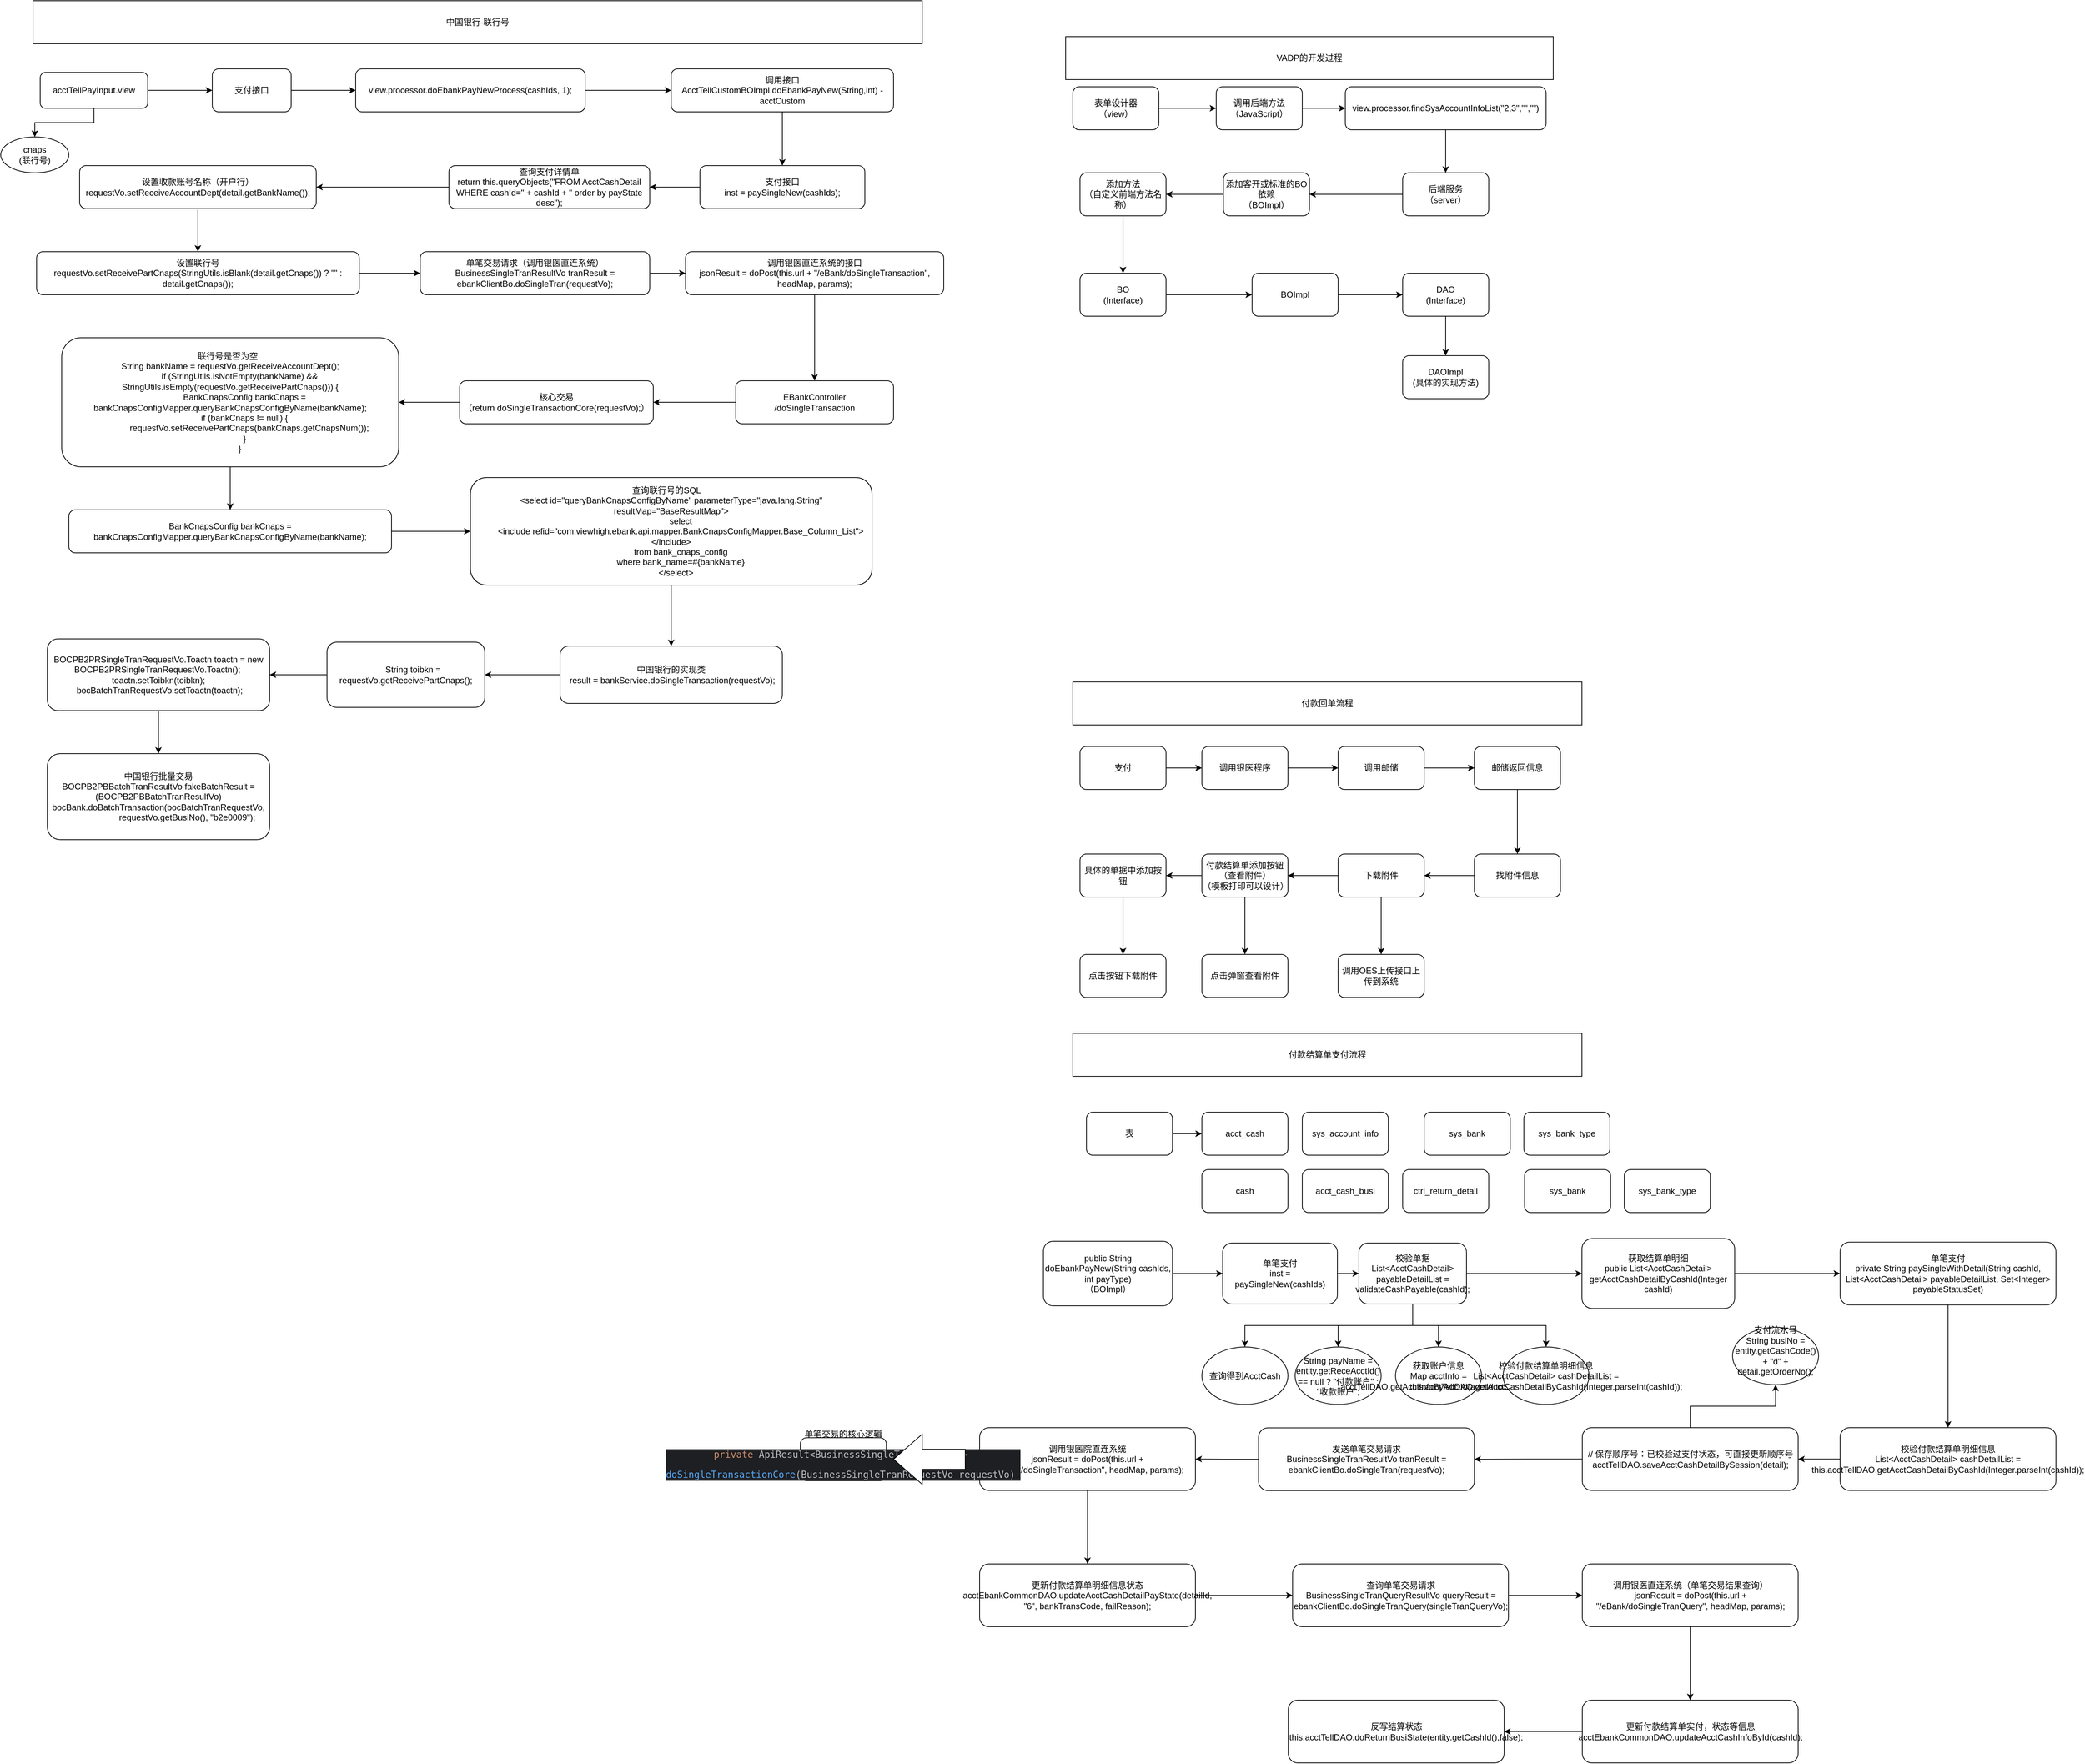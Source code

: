 <mxfile version="27.1.6">
  <diagram name="第 1 页" id="vPlIOLLUKM6bT6ggozFT">
    <mxGraphModel dx="3050" dy="734" grid="1" gridSize="10" guides="1" tooltips="1" connect="1" arrows="1" fold="1" page="1" pageScale="1" pageWidth="827" pageHeight="1169" math="0" shadow="0">
      <root>
        <mxCell id="0" />
        <mxCell id="1" parent="0" />
        <mxCell id="W-skbeQEMJc8F4TyrRdm-3" style="edgeStyle=orthogonalEdgeStyle;rounded=0;orthogonalLoop=1;jettySize=auto;html=1;exitX=1;exitY=0.5;exitDx=0;exitDy=0;entryX=0;entryY=0.5;entryDx=0;entryDy=0;" parent="1" source="W-skbeQEMJc8F4TyrRdm-1" target="W-skbeQEMJc8F4TyrRdm-2" edge="1">
          <mxGeometry relative="1" as="geometry" />
        </mxCell>
        <mxCell id="W-skbeQEMJc8F4TyrRdm-1" value="&lt;div&gt;表单设计器&lt;/div&gt;&lt;div&gt;（&lt;span style=&quot;background-color: transparent; color: light-dark(rgb(0, 0, 0), rgb(255, 255, 255));&quot;&gt;view&lt;/span&gt;&lt;span style=&quot;background-color: transparent; color: light-dark(rgb(0, 0, 0), rgb(255, 255, 255));&quot;&gt;）&lt;/span&gt;&lt;/div&gt;" style="rounded=1;whiteSpace=wrap;html=1;" parent="1" vertex="1">
          <mxGeometry x="60" y="180" width="120" height="60" as="geometry" />
        </mxCell>
        <mxCell id="W-skbeQEMJc8F4TyrRdm-5" style="edgeStyle=orthogonalEdgeStyle;rounded=0;orthogonalLoop=1;jettySize=auto;html=1;exitX=1;exitY=0.5;exitDx=0;exitDy=0;entryX=0;entryY=0.5;entryDx=0;entryDy=0;" parent="1" source="W-skbeQEMJc8F4TyrRdm-2" target="W-skbeQEMJc8F4TyrRdm-4" edge="1">
          <mxGeometry relative="1" as="geometry" />
        </mxCell>
        <mxCell id="W-skbeQEMJc8F4TyrRdm-2" value="&lt;div&gt;调用后端方法&lt;/div&gt;&lt;div&gt;（&lt;span style=&quot;background-color: transparent; color: light-dark(rgb(0, 0, 0), rgb(255, 255, 255));&quot;&gt;JavaScript&lt;/span&gt;&lt;span style=&quot;background-color: transparent; color: light-dark(rgb(0, 0, 0), rgb(255, 255, 255));&quot;&gt;）&lt;/span&gt;&lt;/div&gt;" style="rounded=1;whiteSpace=wrap;html=1;" parent="1" vertex="1">
          <mxGeometry x="260" y="180" width="120" height="60" as="geometry" />
        </mxCell>
        <mxCell id="W-skbeQEMJc8F4TyrRdm-7" style="edgeStyle=orthogonalEdgeStyle;rounded=0;orthogonalLoop=1;jettySize=auto;html=1;exitX=0.5;exitY=1;exitDx=0;exitDy=0;entryX=0.5;entryY=0;entryDx=0;entryDy=0;" parent="1" source="W-skbeQEMJc8F4TyrRdm-4" target="W-skbeQEMJc8F4TyrRdm-6" edge="1">
          <mxGeometry relative="1" as="geometry" />
        </mxCell>
        <mxCell id="W-skbeQEMJc8F4TyrRdm-4" value="view.processor.findSysAccountInfoList(&quot;2,3&quot;,&quot;&quot;,&quot;&quot;)" style="rounded=1;whiteSpace=wrap;html=1;" parent="1" vertex="1">
          <mxGeometry x="440" y="180" width="280" height="60" as="geometry" />
        </mxCell>
        <mxCell id="W-skbeQEMJc8F4TyrRdm-11" style="edgeStyle=orthogonalEdgeStyle;rounded=0;orthogonalLoop=1;jettySize=auto;html=1;exitX=0;exitY=0.5;exitDx=0;exitDy=0;entryX=1;entryY=0.5;entryDx=0;entryDy=0;" parent="1" source="W-skbeQEMJc8F4TyrRdm-6" target="W-skbeQEMJc8F4TyrRdm-10" edge="1">
          <mxGeometry relative="1" as="geometry" />
        </mxCell>
        <mxCell id="W-skbeQEMJc8F4TyrRdm-6" value="后端服务&lt;br&gt;（server）" style="rounded=1;whiteSpace=wrap;html=1;" parent="1" vertex="1">
          <mxGeometry x="520" y="300" width="120" height="60" as="geometry" />
        </mxCell>
        <mxCell id="W-skbeQEMJc8F4TyrRdm-17" style="edgeStyle=orthogonalEdgeStyle;rounded=0;orthogonalLoop=1;jettySize=auto;html=1;exitX=0.5;exitY=1;exitDx=0;exitDy=0;entryX=0.5;entryY=0;entryDx=0;entryDy=0;" parent="1" source="W-skbeQEMJc8F4TyrRdm-8" target="W-skbeQEMJc8F4TyrRdm-13" edge="1">
          <mxGeometry relative="1" as="geometry" />
        </mxCell>
        <mxCell id="W-skbeQEMJc8F4TyrRdm-8" value="添加方法&lt;div&gt;（自定义前端方法名称）&lt;/div&gt;" style="rounded=1;whiteSpace=wrap;html=1;" parent="1" vertex="1">
          <mxGeometry x="70" y="300" width="120" height="60" as="geometry" />
        </mxCell>
        <mxCell id="W-skbeQEMJc8F4TyrRdm-12" style="edgeStyle=orthogonalEdgeStyle;rounded=0;orthogonalLoop=1;jettySize=auto;html=1;exitX=0;exitY=0.5;exitDx=0;exitDy=0;entryX=1;entryY=0.5;entryDx=0;entryDy=0;" parent="1" source="W-skbeQEMJc8F4TyrRdm-10" target="W-skbeQEMJc8F4TyrRdm-8" edge="1">
          <mxGeometry relative="1" as="geometry" />
        </mxCell>
        <mxCell id="W-skbeQEMJc8F4TyrRdm-10" value="添加客开或标准的BO依赖&lt;br&gt;（BOImpl）" style="rounded=1;whiteSpace=wrap;html=1;" parent="1" vertex="1">
          <mxGeometry x="270" y="300" width="120" height="60" as="geometry" />
        </mxCell>
        <mxCell id="W-skbeQEMJc8F4TyrRdm-18" style="edgeStyle=orthogonalEdgeStyle;rounded=0;orthogonalLoop=1;jettySize=auto;html=1;exitX=1;exitY=0.5;exitDx=0;exitDy=0;entryX=0;entryY=0.5;entryDx=0;entryDy=0;" parent="1" source="W-skbeQEMJc8F4TyrRdm-13" target="W-skbeQEMJc8F4TyrRdm-14" edge="1">
          <mxGeometry relative="1" as="geometry" />
        </mxCell>
        <mxCell id="W-skbeQEMJc8F4TyrRdm-13" value="BO&lt;div&gt;(Interface)&lt;/div&gt;" style="rounded=1;whiteSpace=wrap;html=1;" parent="1" vertex="1">
          <mxGeometry x="70" y="440" width="120" height="60" as="geometry" />
        </mxCell>
        <mxCell id="W-skbeQEMJc8F4TyrRdm-19" style="edgeStyle=orthogonalEdgeStyle;rounded=0;orthogonalLoop=1;jettySize=auto;html=1;exitX=1;exitY=0.5;exitDx=0;exitDy=0;entryX=0;entryY=0.5;entryDx=0;entryDy=0;" parent="1" source="W-skbeQEMJc8F4TyrRdm-14" target="W-skbeQEMJc8F4TyrRdm-15" edge="1">
          <mxGeometry relative="1" as="geometry" />
        </mxCell>
        <mxCell id="W-skbeQEMJc8F4TyrRdm-14" value="BOImpl" style="rounded=1;whiteSpace=wrap;html=1;" parent="1" vertex="1">
          <mxGeometry x="310" y="440" width="120" height="60" as="geometry" />
        </mxCell>
        <mxCell id="W-skbeQEMJc8F4TyrRdm-20" style="edgeStyle=orthogonalEdgeStyle;rounded=0;orthogonalLoop=1;jettySize=auto;html=1;exitX=0.5;exitY=1;exitDx=0;exitDy=0;entryX=0.5;entryY=0;entryDx=0;entryDy=0;" parent="1" source="W-skbeQEMJc8F4TyrRdm-15" target="W-skbeQEMJc8F4TyrRdm-16" edge="1">
          <mxGeometry relative="1" as="geometry" />
        </mxCell>
        <mxCell id="W-skbeQEMJc8F4TyrRdm-15" value="DAO&lt;br&gt;&lt;div&gt;(Interface)&lt;/div&gt;" style="rounded=1;whiteSpace=wrap;html=1;" parent="1" vertex="1">
          <mxGeometry x="520" y="440" width="120" height="60" as="geometry" />
        </mxCell>
        <mxCell id="W-skbeQEMJc8F4TyrRdm-16" value="DAOImpl&lt;div&gt;(具体的实现方法)&lt;/div&gt;" style="rounded=1;whiteSpace=wrap;html=1;" parent="1" vertex="1">
          <mxGeometry x="520" y="555" width="120" height="60" as="geometry" />
        </mxCell>
        <mxCell id="W-skbeQEMJc8F4TyrRdm-21" value="VADP的开发过程" style="rounded=0;whiteSpace=wrap;html=1;" parent="1" vertex="1">
          <mxGeometry x="50" y="110" width="680" height="60" as="geometry" />
        </mxCell>
        <mxCell id="W-skbeQEMJc8F4TyrRdm-22" value="付款回单流程" style="rounded=0;whiteSpace=wrap;html=1;" parent="1" vertex="1">
          <mxGeometry x="60" y="1010" width="710" height="60" as="geometry" />
        </mxCell>
        <mxCell id="W-skbeQEMJc8F4TyrRdm-34" style="edgeStyle=orthogonalEdgeStyle;rounded=0;orthogonalLoop=1;jettySize=auto;html=1;exitX=1;exitY=0.5;exitDx=0;exitDy=0;entryX=0;entryY=0.5;entryDx=0;entryDy=0;" parent="1" source="W-skbeQEMJc8F4TyrRdm-23" target="W-skbeQEMJc8F4TyrRdm-24" edge="1">
          <mxGeometry relative="1" as="geometry" />
        </mxCell>
        <mxCell id="W-skbeQEMJc8F4TyrRdm-23" value="支付" style="rounded=1;whiteSpace=wrap;html=1;" parent="1" vertex="1">
          <mxGeometry x="70" y="1100" width="120" height="60" as="geometry" />
        </mxCell>
        <mxCell id="W-skbeQEMJc8F4TyrRdm-35" style="edgeStyle=orthogonalEdgeStyle;rounded=0;orthogonalLoop=1;jettySize=auto;html=1;exitX=1;exitY=0.5;exitDx=0;exitDy=0;entryX=0;entryY=0.5;entryDx=0;entryDy=0;" parent="1" source="W-skbeQEMJc8F4TyrRdm-24" target="W-skbeQEMJc8F4TyrRdm-26" edge="1">
          <mxGeometry relative="1" as="geometry" />
        </mxCell>
        <mxCell id="W-skbeQEMJc8F4TyrRdm-24" value="调用银医程序" style="rounded=1;whiteSpace=wrap;html=1;" parent="1" vertex="1">
          <mxGeometry x="240" y="1100" width="120" height="60" as="geometry" />
        </mxCell>
        <mxCell id="W-skbeQEMJc8F4TyrRdm-33" style="edgeStyle=orthogonalEdgeStyle;rounded=0;orthogonalLoop=1;jettySize=auto;html=1;exitX=0.5;exitY=1;exitDx=0;exitDy=0;" parent="1" source="W-skbeQEMJc8F4TyrRdm-25" target="W-skbeQEMJc8F4TyrRdm-31" edge="1">
          <mxGeometry relative="1" as="geometry" />
        </mxCell>
        <mxCell id="W-skbeQEMJc8F4TyrRdm-25" value="邮储返回信息" style="rounded=1;whiteSpace=wrap;html=1;" parent="1" vertex="1">
          <mxGeometry x="620" y="1100" width="120" height="60" as="geometry" />
        </mxCell>
        <mxCell id="W-skbeQEMJc8F4TyrRdm-36" style="edgeStyle=orthogonalEdgeStyle;rounded=0;orthogonalLoop=1;jettySize=auto;html=1;exitX=1;exitY=0.5;exitDx=0;exitDy=0;" parent="1" source="W-skbeQEMJc8F4TyrRdm-26" target="W-skbeQEMJc8F4TyrRdm-25" edge="1">
          <mxGeometry relative="1" as="geometry" />
        </mxCell>
        <mxCell id="W-skbeQEMJc8F4TyrRdm-26" value="调用邮储" style="rounded=1;whiteSpace=wrap;html=1;" parent="1" vertex="1">
          <mxGeometry x="430" y="1100" width="120" height="60" as="geometry" />
        </mxCell>
        <mxCell id="W-skbeQEMJc8F4TyrRdm-42" style="edgeStyle=orthogonalEdgeStyle;rounded=0;orthogonalLoop=1;jettySize=auto;html=1;exitX=0.5;exitY=1;exitDx=0;exitDy=0;" parent="1" source="W-skbeQEMJc8F4TyrRdm-29" target="W-skbeQEMJc8F4TyrRdm-40" edge="1">
          <mxGeometry relative="1" as="geometry" />
        </mxCell>
        <mxCell id="W-skbeQEMJc8F4TyrRdm-29" value="具体的单据中添加按钮" style="rounded=1;whiteSpace=wrap;html=1;" parent="1" vertex="1">
          <mxGeometry x="70" y="1250" width="120" height="60" as="geometry" />
        </mxCell>
        <mxCell id="W-skbeQEMJc8F4TyrRdm-39" style="edgeStyle=orthogonalEdgeStyle;rounded=0;orthogonalLoop=1;jettySize=auto;html=1;exitX=0;exitY=0.5;exitDx=0;exitDy=0;" parent="1" source="W-skbeQEMJc8F4TyrRdm-30" target="W-skbeQEMJc8F4TyrRdm-29" edge="1">
          <mxGeometry relative="1" as="geometry" />
        </mxCell>
        <mxCell id="W-skbeQEMJc8F4TyrRdm-45" style="edgeStyle=orthogonalEdgeStyle;rounded=0;orthogonalLoop=1;jettySize=auto;html=1;exitX=0.5;exitY=1;exitDx=0;exitDy=0;" parent="1" source="W-skbeQEMJc8F4TyrRdm-30" target="W-skbeQEMJc8F4TyrRdm-44" edge="1">
          <mxGeometry relative="1" as="geometry" />
        </mxCell>
        <mxCell id="W-skbeQEMJc8F4TyrRdm-30" value="付款结算单添加按钮（查看附件）&lt;div&gt;（模板打印可以设计）&lt;/div&gt;" style="rounded=1;whiteSpace=wrap;html=1;" parent="1" vertex="1">
          <mxGeometry x="240" y="1250" width="120" height="60" as="geometry" />
        </mxCell>
        <mxCell id="W-skbeQEMJc8F4TyrRdm-37" style="edgeStyle=orthogonalEdgeStyle;rounded=0;orthogonalLoop=1;jettySize=auto;html=1;exitX=0;exitY=0.5;exitDx=0;exitDy=0;entryX=1;entryY=0.5;entryDx=0;entryDy=0;" parent="1" source="W-skbeQEMJc8F4TyrRdm-31" target="W-skbeQEMJc8F4TyrRdm-32" edge="1">
          <mxGeometry relative="1" as="geometry" />
        </mxCell>
        <mxCell id="W-skbeQEMJc8F4TyrRdm-31" value="找附件信息" style="rounded=1;whiteSpace=wrap;html=1;" parent="1" vertex="1">
          <mxGeometry x="620" y="1250" width="120" height="60" as="geometry" />
        </mxCell>
        <mxCell id="W-skbeQEMJc8F4TyrRdm-38" style="edgeStyle=orthogonalEdgeStyle;rounded=0;orthogonalLoop=1;jettySize=auto;html=1;exitX=0;exitY=0.5;exitDx=0;exitDy=0;" parent="1" source="W-skbeQEMJc8F4TyrRdm-32" target="W-skbeQEMJc8F4TyrRdm-30" edge="1">
          <mxGeometry relative="1" as="geometry" />
        </mxCell>
        <mxCell id="W-skbeQEMJc8F4TyrRdm-47" style="edgeStyle=orthogonalEdgeStyle;rounded=0;orthogonalLoop=1;jettySize=auto;html=1;exitX=0.5;exitY=1;exitDx=0;exitDy=0;" parent="1" source="W-skbeQEMJc8F4TyrRdm-32" target="W-skbeQEMJc8F4TyrRdm-46" edge="1">
          <mxGeometry relative="1" as="geometry" />
        </mxCell>
        <mxCell id="W-skbeQEMJc8F4TyrRdm-32" value="下载附件" style="rounded=1;whiteSpace=wrap;html=1;" parent="1" vertex="1">
          <mxGeometry x="430" y="1250" width="120" height="60" as="geometry" />
        </mxCell>
        <mxCell id="W-skbeQEMJc8F4TyrRdm-40" value="点击按钮下载附件" style="rounded=1;whiteSpace=wrap;html=1;" parent="1" vertex="1">
          <mxGeometry x="70" y="1390" width="120" height="60" as="geometry" />
        </mxCell>
        <mxCell id="W-skbeQEMJc8F4TyrRdm-44" value="点击弹窗查看附件" style="rounded=1;whiteSpace=wrap;html=1;" parent="1" vertex="1">
          <mxGeometry x="240" y="1390" width="120" height="60" as="geometry" />
        </mxCell>
        <mxCell id="W-skbeQEMJc8F4TyrRdm-46" value="调用OES上传接口上传到系统" style="rounded=1;whiteSpace=wrap;html=1;" parent="1" vertex="1">
          <mxGeometry x="430" y="1390" width="120" height="60" as="geometry" />
        </mxCell>
        <mxCell id="bUvj8TGviZVEhVeKmZVO-1" value="付款结算单支付流程" style="rounded=0;whiteSpace=wrap;html=1;" parent="1" vertex="1">
          <mxGeometry x="60" y="1500" width="710" height="60" as="geometry" />
        </mxCell>
        <mxCell id="bUvj8TGviZVEhVeKmZVO-6" style="edgeStyle=orthogonalEdgeStyle;rounded=0;orthogonalLoop=1;jettySize=auto;html=1;exitX=1;exitY=0.5;exitDx=0;exitDy=0;" parent="1" source="bUvj8TGviZVEhVeKmZVO-2" target="bUvj8TGviZVEhVeKmZVO-3" edge="1">
          <mxGeometry relative="1" as="geometry" />
        </mxCell>
        <mxCell id="bUvj8TGviZVEhVeKmZVO-2" value="public String doEbankPayNew(String cashIds, int payType)&lt;div&gt;（BOImpl）&lt;/div&gt;" style="rounded=1;whiteSpace=wrap;html=1;" parent="1" vertex="1">
          <mxGeometry x="19" y="1790" width="180" height="90" as="geometry" />
        </mxCell>
        <mxCell id="bUvj8TGviZVEhVeKmZVO-7" value="" style="edgeStyle=orthogonalEdgeStyle;rounded=0;orthogonalLoop=1;jettySize=auto;html=1;" parent="1" source="bUvj8TGviZVEhVeKmZVO-3" target="bUvj8TGviZVEhVeKmZVO-4" edge="1">
          <mxGeometry relative="1" as="geometry" />
        </mxCell>
        <mxCell id="bUvj8TGviZVEhVeKmZVO-3" value="&lt;div&gt;单笔支付&lt;/div&gt;inst = paySingleNew(cashIds)" style="rounded=1;whiteSpace=wrap;html=1;" parent="1" vertex="1">
          <mxGeometry x="269" y="1792.5" width="160" height="85" as="geometry" />
        </mxCell>
        <mxCell id="bUvj8TGviZVEhVeKmZVO-12" style="edgeStyle=orthogonalEdgeStyle;rounded=0;orthogonalLoop=1;jettySize=auto;html=1;exitX=0.5;exitY=1;exitDx=0;exitDy=0;entryX=0.5;entryY=0;entryDx=0;entryDy=0;" parent="1" source="bUvj8TGviZVEhVeKmZVO-4" target="bUvj8TGviZVEhVeKmZVO-11" edge="1">
          <mxGeometry relative="1" as="geometry" />
        </mxCell>
        <mxCell id="bUvj8TGviZVEhVeKmZVO-17" style="edgeStyle=orthogonalEdgeStyle;rounded=0;orthogonalLoop=1;jettySize=auto;html=1;exitX=0.5;exitY=1;exitDx=0;exitDy=0;entryX=0.5;entryY=0;entryDx=0;entryDy=0;" parent="1" source="bUvj8TGviZVEhVeKmZVO-4" target="bUvj8TGviZVEhVeKmZVO-16" edge="1">
          <mxGeometry relative="1" as="geometry" />
        </mxCell>
        <mxCell id="bUvj8TGviZVEhVeKmZVO-26" style="edgeStyle=orthogonalEdgeStyle;rounded=0;orthogonalLoop=1;jettySize=auto;html=1;exitX=0.5;exitY=1;exitDx=0;exitDy=0;entryX=0.5;entryY=0;entryDx=0;entryDy=0;" parent="1" source="bUvj8TGviZVEhVeKmZVO-4" target="bUvj8TGviZVEhVeKmZVO-25" edge="1">
          <mxGeometry relative="1" as="geometry" />
        </mxCell>
        <mxCell id="bUvj8TGviZVEhVeKmZVO-28" style="edgeStyle=orthogonalEdgeStyle;rounded=0;orthogonalLoop=1;jettySize=auto;html=1;exitX=0.5;exitY=1;exitDx=0;exitDy=0;" parent="1" source="bUvj8TGviZVEhVeKmZVO-4" target="bUvj8TGviZVEhVeKmZVO-27" edge="1">
          <mxGeometry relative="1" as="geometry" />
        </mxCell>
        <mxCell id="bUvj8TGviZVEhVeKmZVO-30" style="edgeStyle=orthogonalEdgeStyle;rounded=0;orthogonalLoop=1;jettySize=auto;html=1;exitX=1;exitY=0.5;exitDx=0;exitDy=0;" parent="1" source="bUvj8TGviZVEhVeKmZVO-4" target="bUvj8TGviZVEhVeKmZVO-29" edge="1">
          <mxGeometry relative="1" as="geometry" />
        </mxCell>
        <mxCell id="bUvj8TGviZVEhVeKmZVO-4" value="&lt;div&gt;校验单据&lt;/div&gt;List&amp;lt;AcctCashDetail&amp;gt; payableDetailList = validateCashPayable(cashId);" style="rounded=1;whiteSpace=wrap;html=1;" parent="1" vertex="1">
          <mxGeometry x="459" y="1792.5" width="150" height="85" as="geometry" />
        </mxCell>
        <mxCell id="bUvj8TGviZVEhVeKmZVO-24" style="edgeStyle=orthogonalEdgeStyle;rounded=0;orthogonalLoop=1;jettySize=auto;html=1;exitX=0.5;exitY=1;exitDx=0;exitDy=0;entryX=0.5;entryY=0;entryDx=0;entryDy=0;" parent="1" source="bUvj8TGviZVEhVeKmZVO-5" target="bUvj8TGviZVEhVeKmZVO-22" edge="1">
          <mxGeometry relative="1" as="geometry" />
        </mxCell>
        <mxCell id="bUvj8TGviZVEhVeKmZVO-5" value="单笔支付&lt;div&gt;private String paySingleWithDetail(String cashId, List&amp;lt;AcctCashDetail&amp;gt; payableDetailList, Set&amp;lt;Integer&amp;gt; payableStatusSet)&lt;/div&gt;" style="rounded=1;whiteSpace=wrap;html=1;" parent="1" vertex="1">
          <mxGeometry x="1130" y="1791.25" width="301" height="87.5" as="geometry" />
        </mxCell>
        <mxCell id="bUvj8TGviZVEhVeKmZVO-11" value="查询得到AcctCash" style="ellipse;whiteSpace=wrap;html=1;" parent="1" vertex="1">
          <mxGeometry x="240" y="1937.5" width="120" height="80" as="geometry" />
        </mxCell>
        <mxCell id="bUvj8TGviZVEhVeKmZVO-15" style="edgeStyle=orthogonalEdgeStyle;rounded=0;orthogonalLoop=1;jettySize=auto;html=1;exitX=1;exitY=0.5;exitDx=0;exitDy=0;entryX=0;entryY=0.5;entryDx=0;entryDy=0;" parent="1" source="bUvj8TGviZVEhVeKmZVO-13" target="bUvj8TGviZVEhVeKmZVO-14" edge="1">
          <mxGeometry relative="1" as="geometry" />
        </mxCell>
        <mxCell id="bUvj8TGviZVEhVeKmZVO-13" value="表" style="rounded=1;whiteSpace=wrap;html=1;" parent="1" vertex="1">
          <mxGeometry x="79" y="1610" width="120" height="60" as="geometry" />
        </mxCell>
        <mxCell id="bUvj8TGviZVEhVeKmZVO-14" value="acct_cash" style="rounded=1;whiteSpace=wrap;html=1;" parent="1" vertex="1">
          <mxGeometry x="240" y="1610" width="120" height="60" as="geometry" />
        </mxCell>
        <mxCell id="bUvj8TGviZVEhVeKmZVO-16" value="String payName = entity.getReceAcctId() == null ? &quot;付款账户&quot; : &quot;收款账户&quot;;" style="ellipse;whiteSpace=wrap;html=1;" parent="1" vertex="1">
          <mxGeometry x="370" y="1937.5" width="120" height="80" as="geometry" />
        </mxCell>
        <mxCell id="bUvj8TGviZVEhVeKmZVO-18" value="sys_account_info" style="rounded=1;whiteSpace=wrap;html=1;" parent="1" vertex="1">
          <mxGeometry x="380" y="1610" width="120" height="60" as="geometry" />
        </mxCell>
        <mxCell id="bUvj8TGviZVEhVeKmZVO-19" value="sys_bank" style="rounded=1;whiteSpace=wrap;html=1;" parent="1" vertex="1">
          <mxGeometry x="550" y="1610" width="120" height="60" as="geometry" />
        </mxCell>
        <mxCell id="bUvj8TGviZVEhVeKmZVO-20" value="sys_bank_type" style="rounded=1;whiteSpace=wrap;html=1;" parent="1" vertex="1">
          <mxGeometry x="689" y="1610" width="120" height="60" as="geometry" />
        </mxCell>
        <mxCell id="bUvj8TGviZVEhVeKmZVO-21" value="cash" style="rounded=1;whiteSpace=wrap;html=1;" parent="1" vertex="1">
          <mxGeometry x="240" y="1690" width="120" height="60" as="geometry" />
        </mxCell>
        <mxCell id="bUvj8TGviZVEhVeKmZVO-55" style="edgeStyle=orthogonalEdgeStyle;rounded=0;orthogonalLoop=1;jettySize=auto;html=1;exitX=0;exitY=0.5;exitDx=0;exitDy=0;entryX=1;entryY=0.5;entryDx=0;entryDy=0;" parent="1" source="bUvj8TGviZVEhVeKmZVO-22" target="bUvj8TGviZVEhVeKmZVO-32" edge="1">
          <mxGeometry relative="1" as="geometry" />
        </mxCell>
        <mxCell id="bUvj8TGviZVEhVeKmZVO-22" value="校验付款结算单明细信息&lt;div&gt;List&amp;lt;AcctCashDetail&amp;gt; cashDetailList = this.acctTellDAO.getAcctCashDetailByCashId(Integer.parseInt(cashId));&lt;/div&gt;" style="rounded=1;whiteSpace=wrap;html=1;" parent="1" vertex="1">
          <mxGeometry x="1130" y="2050" width="301" height="87.5" as="geometry" />
        </mxCell>
        <mxCell id="bUvj8TGviZVEhVeKmZVO-25" value="&lt;div&gt;获取账户信息&lt;/div&gt;Map acctInfo = acctTellDAO.getAcctInfoByAcctId(acctId.toString());" style="ellipse;whiteSpace=wrap;html=1;" parent="1" vertex="1">
          <mxGeometry x="510" y="1937.5" width="120" height="80" as="geometry" />
        </mxCell>
        <mxCell id="bUvj8TGviZVEhVeKmZVO-27" value="校验付款结算单明细信息&lt;div&gt;List&amp;lt;AcctCashDetail&amp;gt; cashDetailList = this.acctTellDAO.getAcctCashDetailByCashId(Integer.parseInt(cashId));&lt;/div&gt;" style="ellipse;whiteSpace=wrap;html=1;" parent="1" vertex="1">
          <mxGeometry x="660" y="1937.5" width="120" height="80" as="geometry" />
        </mxCell>
        <mxCell id="bUvj8TGviZVEhVeKmZVO-31" style="edgeStyle=orthogonalEdgeStyle;rounded=0;orthogonalLoop=1;jettySize=auto;html=1;exitX=1;exitY=0.5;exitDx=0;exitDy=0;entryX=0;entryY=0.5;entryDx=0;entryDy=0;" parent="1" source="bUvj8TGviZVEhVeKmZVO-29" target="bUvj8TGviZVEhVeKmZVO-5" edge="1">
          <mxGeometry relative="1" as="geometry" />
        </mxCell>
        <mxCell id="bUvj8TGviZVEhVeKmZVO-29" value="获取结算单明细&lt;div&gt;public List&amp;lt;AcctCashDetail&amp;gt; getAcctCashDetailByCashId(Integer cashId)&lt;/div&gt;" style="rounded=1;whiteSpace=wrap;html=1;" parent="1" vertex="1">
          <mxGeometry x="770" y="1786.25" width="213" height="97.5" as="geometry" />
        </mxCell>
        <mxCell id="bUvj8TGviZVEhVeKmZVO-36" style="edgeStyle=orthogonalEdgeStyle;rounded=0;orthogonalLoop=1;jettySize=auto;html=1;exitX=0;exitY=0.5;exitDx=0;exitDy=0;entryX=1;entryY=0.5;entryDx=0;entryDy=0;" parent="1" source="bUvj8TGviZVEhVeKmZVO-32" target="bUvj8TGviZVEhVeKmZVO-33" edge="1">
          <mxGeometry relative="1" as="geometry" />
        </mxCell>
        <mxCell id="bUvj8TGviZVEhVeKmZVO-62" style="edgeStyle=orthogonalEdgeStyle;rounded=0;orthogonalLoop=1;jettySize=auto;html=1;exitX=0.5;exitY=0;exitDx=0;exitDy=0;entryX=0.5;entryY=1;entryDx=0;entryDy=0;" parent="1" source="bUvj8TGviZVEhVeKmZVO-32" target="bUvj8TGviZVEhVeKmZVO-60" edge="1">
          <mxGeometry relative="1" as="geometry" />
        </mxCell>
        <mxCell id="bUvj8TGviZVEhVeKmZVO-32" value="// 保存顺序号：已校验过支付状态，可直接更新顺序号&lt;div&gt;acctTellDAO.saveAcctCashDetailBySession(detail);&lt;/div&gt;" style="rounded=1;whiteSpace=wrap;html=1;" parent="1" vertex="1">
          <mxGeometry x="770.5" y="2050" width="301" height="87.5" as="geometry" />
        </mxCell>
        <mxCell id="bUvj8TGviZVEhVeKmZVO-38" style="edgeStyle=orthogonalEdgeStyle;rounded=0;orthogonalLoop=1;jettySize=auto;html=1;exitX=0;exitY=0.5;exitDx=0;exitDy=0;" parent="1" source="bUvj8TGviZVEhVeKmZVO-33" target="bUvj8TGviZVEhVeKmZVO-37" edge="1">
          <mxGeometry relative="1" as="geometry" />
        </mxCell>
        <mxCell id="bUvj8TGviZVEhVeKmZVO-33" value="发送单笔交易请求&lt;div&gt;BusinessSingleTranResultVo tranResult = ebankClientBo.doSingleTran(requestVo);&lt;/div&gt;" style="rounded=1;whiteSpace=wrap;html=1;" parent="1" vertex="1">
          <mxGeometry x="319" y="2050.25" width="301" height="87.5" as="geometry" />
        </mxCell>
        <mxCell id="bUvj8TGviZVEhVeKmZVO-40" style="edgeStyle=orthogonalEdgeStyle;rounded=0;orthogonalLoop=1;jettySize=auto;html=1;exitX=0.5;exitY=1;exitDx=0;exitDy=0;entryX=0.5;entryY=0;entryDx=0;entryDy=0;" parent="1" source="bUvj8TGviZVEhVeKmZVO-37" target="bUvj8TGviZVEhVeKmZVO-39" edge="1">
          <mxGeometry relative="1" as="geometry" />
        </mxCell>
        <mxCell id="bUvj8TGviZVEhVeKmZVO-37" value="调用银医院直连系统&lt;br&gt;&lt;div&gt;jsonResult = doPost(this.url + &quot;/eBank/doSingleTransaction&quot;, headMap, params);&lt;/div&gt;" style="rounded=1;whiteSpace=wrap;html=1;" parent="1" vertex="1">
          <mxGeometry x="-70" y="2050" width="301" height="87.5" as="geometry" />
        </mxCell>
        <mxCell id="bUvj8TGviZVEhVeKmZVO-43" style="edgeStyle=orthogonalEdgeStyle;rounded=0;orthogonalLoop=1;jettySize=auto;html=1;exitX=1;exitY=0.5;exitDx=0;exitDy=0;" parent="1" source="bUvj8TGviZVEhVeKmZVO-39" target="bUvj8TGviZVEhVeKmZVO-41" edge="1">
          <mxGeometry relative="1" as="geometry" />
        </mxCell>
        <mxCell id="bUvj8TGviZVEhVeKmZVO-39" value="更新付款结算单明细信息状态&lt;div&gt;acctEbankCommonDAO.updateAcctCashDetailPayState(detailId, &quot;6&quot;, bankTransCode, failReason);&lt;/div&gt;" style="rounded=1;whiteSpace=wrap;html=1;" parent="1" vertex="1">
          <mxGeometry x="-70" y="2240" width="301" height="87.5" as="geometry" />
        </mxCell>
        <mxCell id="bUvj8TGviZVEhVeKmZVO-44" style="edgeStyle=orthogonalEdgeStyle;rounded=0;orthogonalLoop=1;jettySize=auto;html=1;exitX=1;exitY=0.5;exitDx=0;exitDy=0;entryX=0;entryY=0.5;entryDx=0;entryDy=0;" parent="1" source="bUvj8TGviZVEhVeKmZVO-41" target="bUvj8TGviZVEhVeKmZVO-42" edge="1">
          <mxGeometry relative="1" as="geometry" />
        </mxCell>
        <mxCell id="bUvj8TGviZVEhVeKmZVO-41" value="查询单笔交易请求&lt;div&gt;BusinessSingleTranQueryResultVo queryResult = ebankClientBo.doSingleTranQuery(singleTranQueryVo);&lt;/div&gt;" style="rounded=1;whiteSpace=wrap;html=1;" parent="1" vertex="1">
          <mxGeometry x="366.5" y="2240" width="301" height="87.5" as="geometry" />
        </mxCell>
        <mxCell id="bUvj8TGviZVEhVeKmZVO-48" style="edgeStyle=orthogonalEdgeStyle;rounded=0;orthogonalLoop=1;jettySize=auto;html=1;exitX=0.5;exitY=1;exitDx=0;exitDy=0;" parent="1" source="bUvj8TGviZVEhVeKmZVO-42" target="bUvj8TGviZVEhVeKmZVO-45" edge="1">
          <mxGeometry relative="1" as="geometry" />
        </mxCell>
        <mxCell id="bUvj8TGviZVEhVeKmZVO-42" value="调用银医直连系统（单笔交易结果查询）&lt;div&gt;jsonResult = doPost(this.url + &quot;/eBank/doSingleTranQuery&quot;, headMap, params);&lt;/div&gt;" style="rounded=1;whiteSpace=wrap;html=1;" parent="1" vertex="1">
          <mxGeometry x="770.5" y="2240" width="301" height="87.5" as="geometry" />
        </mxCell>
        <mxCell id="bUvj8TGviZVEhVeKmZVO-49" style="edgeStyle=orthogonalEdgeStyle;rounded=0;orthogonalLoop=1;jettySize=auto;html=1;" parent="1" source="bUvj8TGviZVEhVeKmZVO-45" target="bUvj8TGviZVEhVeKmZVO-46" edge="1">
          <mxGeometry relative="1" as="geometry" />
        </mxCell>
        <mxCell id="bUvj8TGviZVEhVeKmZVO-45" value="更新付款结算单实付，状态等信息&lt;div&gt;acctEbankCommonDAO.updateAcctCashInfoById(cashId);&lt;/div&gt;" style="rounded=1;whiteSpace=wrap;html=1;" parent="1" vertex="1">
          <mxGeometry x="770.5" y="2430" width="301" height="87.5" as="geometry" />
        </mxCell>
        <mxCell id="bUvj8TGviZVEhVeKmZVO-46" value="&lt;div&gt;反写结算状态&lt;/div&gt;&lt;div&gt;&lt;span style=&quot;white-space: normal;&quot;&gt;&lt;span style=&quot;white-space:pre&quot;&gt;&#x9;&lt;/span&gt;this.acctTellDAO.doReturnBusiState(entity.getCashId(),false);&lt;/span&gt;&lt;/div&gt;" style="rounded=1;whiteSpace=wrap;html=1;" parent="1" vertex="1">
          <mxGeometry x="360.5" y="2430" width="301" height="87.5" as="geometry" />
        </mxCell>
        <mxCell id="bUvj8TGviZVEhVeKmZVO-50" value="acct_cash_busi" style="rounded=1;whiteSpace=wrap;html=1;" parent="1" vertex="1">
          <mxGeometry x="380" y="1690" width="120" height="60" as="geometry" />
        </mxCell>
        <mxCell id="bUvj8TGviZVEhVeKmZVO-51" value="ctrl_return_detail" style="rounded=1;whiteSpace=wrap;html=1;" parent="1" vertex="1">
          <mxGeometry x="520" y="1690" width="120" height="60" as="geometry" />
        </mxCell>
        <mxCell id="bUvj8TGviZVEhVeKmZVO-52" value="sys_bank" style="rounded=1;whiteSpace=wrap;html=1;" parent="1" vertex="1">
          <mxGeometry x="690" y="1690" width="120" height="60" as="geometry" />
        </mxCell>
        <mxCell id="bUvj8TGviZVEhVeKmZVO-53" value="sys_bank_type" style="rounded=1;whiteSpace=wrap;html=1;" parent="1" vertex="1">
          <mxGeometry x="829" y="1690" width="120" height="60" as="geometry" />
        </mxCell>
        <mxCell id="bUvj8TGviZVEhVeKmZVO-57" value="单笔交易的核心逻辑&lt;div&gt;&lt;div style=&quot;background-color: rgb(30, 31, 34); color: rgb(188, 190, 196);&quot;&gt;&lt;pre style=&quot;font-family:&#39;JetBrains Mono&#39;,monospace;font-size:9.8pt;&quot;&gt;&lt;span style=&quot;color: rgb(207, 142, 109);&quot;&gt;private &lt;/span&gt;ApiResult&amp;lt;BusinessSingleTranResultVo&amp;gt; &lt;/pre&gt;&lt;pre style=&quot;font-family:&#39;JetBrains Mono&#39;,monospace;font-size:9.8pt;&quot;&gt;&lt;span style=&quot;color: rgb(86, 168, 245);&quot;&gt;doSingleTransactionCore&lt;/span&gt;(BusinessSingleTranRequestVo requestVo) &lt;/pre&gt;&lt;/div&gt;&lt;/div&gt;" style="rounded=1;whiteSpace=wrap;html=1;" parent="1" vertex="1">
          <mxGeometry x="-320" y="2064" width="120" height="60" as="geometry" />
        </mxCell>
        <mxCell id="bUvj8TGviZVEhVeKmZVO-59" value="" style="html=1;shadow=0;dashed=0;align=center;verticalAlign=middle;shape=mxgraph.arrows2.arrow;dy=0.6;dx=40;flipH=1;notch=0;" parent="1" vertex="1">
          <mxGeometry x="-190" y="2059" width="100" height="70" as="geometry" />
        </mxCell>
        <mxCell id="bUvj8TGviZVEhVeKmZVO-60" value="支付流水号&lt;div&gt;&lt;span style=&quot;background-color: transparent; color: light-dark(rgb(0, 0, 0), rgb(255, 255, 255));&quot;&gt;String busiNo = entity.getCashCode() + &quot;d&quot; + detail.getOrderNo();&lt;/span&gt;&lt;div&gt;&lt;br&gt;&lt;/div&gt;&lt;/div&gt;" style="ellipse;whiteSpace=wrap;html=1;" parent="1" vertex="1">
          <mxGeometry x="980" y="1910" width="120" height="80" as="geometry" />
        </mxCell>
        <mxCell id="L-BnVZ4Kaj6DSZuBnDYQ-1" value="&lt;div style=&quot;text-align: left;&quot;&gt;中国银行-联行号&lt;/div&gt;" style="rounded=0;whiteSpace=wrap;html=1;" vertex="1" parent="1">
          <mxGeometry x="-1390" y="60" width="1240" height="60" as="geometry" />
        </mxCell>
        <mxCell id="L-BnVZ4Kaj6DSZuBnDYQ-9" style="edgeStyle=orthogonalEdgeStyle;rounded=0;orthogonalLoop=1;jettySize=auto;html=1;exitX=1;exitY=0.5;exitDx=0;exitDy=0;entryX=0;entryY=0.5;entryDx=0;entryDy=0;" edge="1" parent="1" source="L-BnVZ4Kaj6DSZuBnDYQ-3" target="L-BnVZ4Kaj6DSZuBnDYQ-8">
          <mxGeometry relative="1" as="geometry" />
        </mxCell>
        <mxCell id="L-BnVZ4Kaj6DSZuBnDYQ-51" style="edgeStyle=orthogonalEdgeStyle;rounded=0;orthogonalLoop=1;jettySize=auto;html=1;exitX=0.5;exitY=1;exitDx=0;exitDy=0;entryX=0.5;entryY=0;entryDx=0;entryDy=0;" edge="1" parent="1" source="L-BnVZ4Kaj6DSZuBnDYQ-3" target="L-BnVZ4Kaj6DSZuBnDYQ-6">
          <mxGeometry relative="1" as="geometry" />
        </mxCell>
        <mxCell id="L-BnVZ4Kaj6DSZuBnDYQ-3" value="acctTellPayInput.view" style="rounded=1;whiteSpace=wrap;html=1;" vertex="1" parent="1">
          <mxGeometry x="-1380" y="160" width="150" height="50" as="geometry" />
        </mxCell>
        <mxCell id="L-BnVZ4Kaj6DSZuBnDYQ-6" value="cnaps&lt;div&gt;(联行号)&lt;/div&gt;" style="ellipse;whiteSpace=wrap;html=1;" vertex="1" parent="1">
          <mxGeometry x="-1435" y="250" width="95" height="50" as="geometry" />
        </mxCell>
        <mxCell id="L-BnVZ4Kaj6DSZuBnDYQ-11" style="edgeStyle=orthogonalEdgeStyle;rounded=0;orthogonalLoop=1;jettySize=auto;html=1;exitX=1;exitY=0.5;exitDx=0;exitDy=0;" edge="1" parent="1" source="L-BnVZ4Kaj6DSZuBnDYQ-8" target="L-BnVZ4Kaj6DSZuBnDYQ-10">
          <mxGeometry relative="1" as="geometry" />
        </mxCell>
        <mxCell id="L-BnVZ4Kaj6DSZuBnDYQ-8" value="支付接口" style="rounded=1;whiteSpace=wrap;html=1;" vertex="1" parent="1">
          <mxGeometry x="-1140" y="155" width="110" height="60" as="geometry" />
        </mxCell>
        <mxCell id="L-BnVZ4Kaj6DSZuBnDYQ-52" style="edgeStyle=orthogonalEdgeStyle;rounded=0;orthogonalLoop=1;jettySize=auto;html=1;exitX=1;exitY=0.5;exitDx=0;exitDy=0;entryX=0;entryY=0.5;entryDx=0;entryDy=0;" edge="1" parent="1" source="L-BnVZ4Kaj6DSZuBnDYQ-10" target="L-BnVZ4Kaj6DSZuBnDYQ-12">
          <mxGeometry relative="1" as="geometry" />
        </mxCell>
        <mxCell id="L-BnVZ4Kaj6DSZuBnDYQ-10" value="view.processor.doEbankPayNewProcess(cashIds, 1);" style="rounded=1;whiteSpace=wrap;html=1;" vertex="1" parent="1">
          <mxGeometry x="-940" y="155" width="320" height="60" as="geometry" />
        </mxCell>
        <mxCell id="L-BnVZ4Kaj6DSZuBnDYQ-16" style="edgeStyle=orthogonalEdgeStyle;rounded=0;orthogonalLoop=1;jettySize=auto;html=1;exitX=0.5;exitY=1;exitDx=0;exitDy=0;" edge="1" parent="1" source="L-BnVZ4Kaj6DSZuBnDYQ-12" target="L-BnVZ4Kaj6DSZuBnDYQ-15">
          <mxGeometry relative="1" as="geometry" />
        </mxCell>
        <mxCell id="L-BnVZ4Kaj6DSZuBnDYQ-12" value="调用接口&lt;br&gt;AcctTellCustomBOImpl.doEbankPayNew(String,int) - acctCustom" style="rounded=1;whiteSpace=wrap;html=1;" vertex="1" parent="1">
          <mxGeometry x="-500" y="155" width="310" height="60" as="geometry" />
        </mxCell>
        <mxCell id="L-BnVZ4Kaj6DSZuBnDYQ-53" style="edgeStyle=orthogonalEdgeStyle;rounded=0;orthogonalLoop=1;jettySize=auto;html=1;exitX=0;exitY=0.5;exitDx=0;exitDy=0;" edge="1" parent="1" source="L-BnVZ4Kaj6DSZuBnDYQ-15" target="L-BnVZ4Kaj6DSZuBnDYQ-17">
          <mxGeometry relative="1" as="geometry" />
        </mxCell>
        <mxCell id="L-BnVZ4Kaj6DSZuBnDYQ-15" value="支付接口&lt;br&gt;inst = paySingleNew(cashIds);" style="rounded=1;whiteSpace=wrap;html=1;" vertex="1" parent="1">
          <mxGeometry x="-460" y="290" width="230" height="60" as="geometry" />
        </mxCell>
        <mxCell id="L-BnVZ4Kaj6DSZuBnDYQ-54" style="edgeStyle=orthogonalEdgeStyle;rounded=0;orthogonalLoop=1;jettySize=auto;html=1;exitX=0;exitY=0.5;exitDx=0;exitDy=0;" edge="1" parent="1" source="L-BnVZ4Kaj6DSZuBnDYQ-17" target="L-BnVZ4Kaj6DSZuBnDYQ-20">
          <mxGeometry relative="1" as="geometry" />
        </mxCell>
        <mxCell id="L-BnVZ4Kaj6DSZuBnDYQ-17" value="查询支付详情单&lt;br&gt;return this.queryObjects(&quot;FROM AcctCashDetail WHERE cashId=&quot; + cashId + &quot; order by payState desc&quot;);" style="rounded=1;whiteSpace=wrap;html=1;" vertex="1" parent="1">
          <mxGeometry x="-810" y="290" width="280" height="60" as="geometry" />
        </mxCell>
        <mxCell id="L-BnVZ4Kaj6DSZuBnDYQ-55" style="edgeStyle=orthogonalEdgeStyle;rounded=0;orthogonalLoop=1;jettySize=auto;html=1;exitX=0.5;exitY=1;exitDx=0;exitDy=0;entryX=0.5;entryY=0;entryDx=0;entryDy=0;" edge="1" parent="1" source="L-BnVZ4Kaj6DSZuBnDYQ-20" target="L-BnVZ4Kaj6DSZuBnDYQ-23">
          <mxGeometry relative="1" as="geometry" />
        </mxCell>
        <mxCell id="L-BnVZ4Kaj6DSZuBnDYQ-20" value="设置收款账号名称（开户行）&lt;br&gt;requestVo.setReceiveAccountDept(detail.getBankName());" style="rounded=1;whiteSpace=wrap;html=1;" vertex="1" parent="1">
          <mxGeometry x="-1325" y="290" width="330" height="60" as="geometry" />
        </mxCell>
        <mxCell id="L-BnVZ4Kaj6DSZuBnDYQ-56" style="edgeStyle=orthogonalEdgeStyle;rounded=0;orthogonalLoop=1;jettySize=auto;html=1;exitX=1;exitY=0.5;exitDx=0;exitDy=0;entryX=0;entryY=0.5;entryDx=0;entryDy=0;" edge="1" parent="1" source="L-BnVZ4Kaj6DSZuBnDYQ-23" target="L-BnVZ4Kaj6DSZuBnDYQ-25">
          <mxGeometry relative="1" as="geometry" />
        </mxCell>
        <mxCell id="L-BnVZ4Kaj6DSZuBnDYQ-23" value="设置联行号&lt;div&gt;requestVo.setReceivePartCnaps(StringUtils.isBlank(detail.getCnaps()) ? &quot;&quot; : detail.getCnaps());&lt;/div&gt;" style="rounded=1;whiteSpace=wrap;html=1;" vertex="1" parent="1">
          <mxGeometry x="-1385" y="410" width="450" height="60" as="geometry" />
        </mxCell>
        <mxCell id="L-BnVZ4Kaj6DSZuBnDYQ-57" style="edgeStyle=orthogonalEdgeStyle;rounded=0;orthogonalLoop=1;jettySize=auto;html=1;exitX=1;exitY=0.5;exitDx=0;exitDy=0;entryX=0;entryY=0.5;entryDx=0;entryDy=0;" edge="1" parent="1" source="L-BnVZ4Kaj6DSZuBnDYQ-25" target="L-BnVZ4Kaj6DSZuBnDYQ-28">
          <mxGeometry relative="1" as="geometry" />
        </mxCell>
        <mxCell id="L-BnVZ4Kaj6DSZuBnDYQ-25" value="单笔交易请求（调用银医直连系统）&lt;div&gt;BusinessSingleTranResultVo tranResult = ebankClientBo.doSingleTran(requestVo);&lt;/div&gt;" style="rounded=1;whiteSpace=wrap;html=1;" vertex="1" parent="1">
          <mxGeometry x="-850" y="410" width="320" height="60" as="geometry" />
        </mxCell>
        <mxCell id="L-BnVZ4Kaj6DSZuBnDYQ-58" style="edgeStyle=orthogonalEdgeStyle;rounded=0;orthogonalLoop=1;jettySize=auto;html=1;exitX=0.5;exitY=1;exitDx=0;exitDy=0;" edge="1" parent="1" source="L-BnVZ4Kaj6DSZuBnDYQ-28" target="L-BnVZ4Kaj6DSZuBnDYQ-30">
          <mxGeometry relative="1" as="geometry" />
        </mxCell>
        <mxCell id="L-BnVZ4Kaj6DSZuBnDYQ-28" value="调用银医直连系统的接口&lt;div&gt;jsonResult = doPost(this.url + &quot;/eBank/doSingleTransaction&quot;, headMap, params);&lt;/div&gt;" style="rounded=1;whiteSpace=wrap;html=1;" vertex="1" parent="1">
          <mxGeometry x="-480" y="410" width="360" height="60" as="geometry" />
        </mxCell>
        <mxCell id="L-BnVZ4Kaj6DSZuBnDYQ-59" style="edgeStyle=orthogonalEdgeStyle;rounded=0;orthogonalLoop=1;jettySize=auto;html=1;exitX=0;exitY=0.5;exitDx=0;exitDy=0;entryX=1;entryY=0.5;entryDx=0;entryDy=0;" edge="1" parent="1" source="L-BnVZ4Kaj6DSZuBnDYQ-30" target="L-BnVZ4Kaj6DSZuBnDYQ-32">
          <mxGeometry relative="1" as="geometry" />
        </mxCell>
        <mxCell id="L-BnVZ4Kaj6DSZuBnDYQ-30" value="EBankController&lt;br&gt;/doSingleTransaction" style="rounded=1;whiteSpace=wrap;html=1;" vertex="1" parent="1">
          <mxGeometry x="-410" y="590" width="220" height="60" as="geometry" />
        </mxCell>
        <mxCell id="L-BnVZ4Kaj6DSZuBnDYQ-35" style="edgeStyle=orthogonalEdgeStyle;rounded=0;orthogonalLoop=1;jettySize=auto;html=1;exitX=0;exitY=0.5;exitDx=0;exitDy=0;entryX=1;entryY=0.5;entryDx=0;entryDy=0;" edge="1" parent="1" source="L-BnVZ4Kaj6DSZuBnDYQ-32" target="L-BnVZ4Kaj6DSZuBnDYQ-34">
          <mxGeometry relative="1" as="geometry" />
        </mxCell>
        <mxCell id="L-BnVZ4Kaj6DSZuBnDYQ-32" value="核心交易&lt;div&gt;（return doSingleTransactionCore(requestVo);）&lt;/div&gt;" style="rounded=1;whiteSpace=wrap;html=1;" vertex="1" parent="1">
          <mxGeometry x="-795" y="590" width="270" height="60" as="geometry" />
        </mxCell>
        <mxCell id="L-BnVZ4Kaj6DSZuBnDYQ-37" style="edgeStyle=orthogonalEdgeStyle;rounded=0;orthogonalLoop=1;jettySize=auto;html=1;exitX=0.5;exitY=1;exitDx=0;exitDy=0;" edge="1" parent="1" source="L-BnVZ4Kaj6DSZuBnDYQ-34" target="L-BnVZ4Kaj6DSZuBnDYQ-36">
          <mxGeometry relative="1" as="geometry" />
        </mxCell>
        <mxCell id="L-BnVZ4Kaj6DSZuBnDYQ-34" value="&lt;span style=&quot;background-color: transparent;&quot;&gt;联行号是否为空&amp;nbsp;&amp;nbsp;&lt;br&gt;String bankName = requestVo.getReceiveAccountDept();&lt;/span&gt;&lt;div&gt;&amp;nbsp; &amp;nbsp; &amp;nbsp; &amp;nbsp; if (StringUtils.isNotEmpty(bankName) &amp;amp;&amp;amp; StringUtils.isEmpty(requestVo.getReceivePartCnaps())) {&lt;/div&gt;&lt;div&gt;&amp;nbsp; &amp;nbsp; &amp;nbsp; &amp;nbsp; &amp;nbsp; &amp;nbsp; BankCnapsConfig bankCnaps = bankCnapsConfigMapper.queryBankCnapsConfigByName(bankName);&lt;/div&gt;&lt;div&gt;&amp;nbsp; &amp;nbsp; &amp;nbsp; &amp;nbsp; &amp;nbsp; &amp;nbsp; if (bankCnaps != null) {&lt;/div&gt;&lt;div&gt;&amp;nbsp; &amp;nbsp; &amp;nbsp; &amp;nbsp; &amp;nbsp; &amp;nbsp; &amp;nbsp; &amp;nbsp; requestVo.setReceivePartCnaps(bankCnaps.getCnapsNum());&lt;/div&gt;&lt;div&gt;&amp;nbsp; &amp;nbsp; &amp;nbsp; &amp;nbsp; &amp;nbsp; &amp;nbsp; }&lt;/div&gt;&lt;span style=&quot;background-color: transparent;&quot;&gt;&amp;nbsp; &amp;nbsp; &amp;nbsp; &amp;nbsp; }&lt;/span&gt;" style="rounded=1;whiteSpace=wrap;html=1;" vertex="1" parent="1">
          <mxGeometry x="-1350" y="530" width="470" height="180" as="geometry" />
        </mxCell>
        <mxCell id="L-BnVZ4Kaj6DSZuBnDYQ-60" style="edgeStyle=orthogonalEdgeStyle;rounded=0;orthogonalLoop=1;jettySize=auto;html=1;exitX=1;exitY=0.5;exitDx=0;exitDy=0;entryX=0;entryY=0.5;entryDx=0;entryDy=0;" edge="1" parent="1" source="L-BnVZ4Kaj6DSZuBnDYQ-36" target="L-BnVZ4Kaj6DSZuBnDYQ-38">
          <mxGeometry relative="1" as="geometry" />
        </mxCell>
        <mxCell id="L-BnVZ4Kaj6DSZuBnDYQ-36" value="BankCnapsConfig bankCnaps = bankCnapsConfigMapper.queryBankCnapsConfigByName(bankName);" style="rounded=1;whiteSpace=wrap;html=1;" vertex="1" parent="1">
          <mxGeometry x="-1340" y="770" width="450" height="60" as="geometry" />
        </mxCell>
        <mxCell id="L-BnVZ4Kaj6DSZuBnDYQ-41" style="edgeStyle=orthogonalEdgeStyle;rounded=0;orthogonalLoop=1;jettySize=auto;html=1;exitX=0.5;exitY=1;exitDx=0;exitDy=0;" edge="1" parent="1" source="L-BnVZ4Kaj6DSZuBnDYQ-38" target="L-BnVZ4Kaj6DSZuBnDYQ-40">
          <mxGeometry relative="1" as="geometry" />
        </mxCell>
        <mxCell id="L-BnVZ4Kaj6DSZuBnDYQ-38" value="&lt;div&gt;查询联行号的SQL&amp;nbsp; &amp;nbsp;&amp;nbsp;&lt;/div&gt;&lt;div&gt;&amp;lt;select id=&quot;queryBankCnapsConfigByName&quot; parameterType=&quot;java.lang.String&quot; resultMap=&quot;BaseResultMap&quot;&amp;gt;&lt;/div&gt;&lt;div&gt;&amp;nbsp; &amp;nbsp; &amp;nbsp; &amp;nbsp; select&lt;/div&gt;&lt;div&gt;&amp;nbsp; &amp;nbsp; &amp;nbsp; &amp;nbsp; &amp;lt;include refid=&quot;com.viewhigh.ebank.api.mapper.BankCnapsConfigMapper.Base_Column_List&quot;&amp;gt;&amp;lt;/include&amp;gt;&lt;/div&gt;&lt;div&gt;&amp;nbsp; &amp;nbsp; &amp;nbsp; &amp;nbsp; from bank_cnaps_config&lt;/div&gt;&lt;div&gt;&amp;nbsp; &amp;nbsp; &amp;nbsp; &amp;nbsp; where bank_name=#{bankName}&lt;/div&gt;&lt;div&gt;&amp;nbsp; &amp;nbsp; &amp;lt;/select&amp;gt;&lt;/div&gt;" style="rounded=1;whiteSpace=wrap;html=1;" vertex="1" parent="1">
          <mxGeometry x="-780" y="725" width="560" height="150" as="geometry" />
        </mxCell>
        <mxCell id="L-BnVZ4Kaj6DSZuBnDYQ-61" style="edgeStyle=orthogonalEdgeStyle;rounded=0;orthogonalLoop=1;jettySize=auto;html=1;exitX=0;exitY=0.5;exitDx=0;exitDy=0;entryX=1;entryY=0.5;entryDx=0;entryDy=0;" edge="1" parent="1" source="L-BnVZ4Kaj6DSZuBnDYQ-40" target="L-BnVZ4Kaj6DSZuBnDYQ-42">
          <mxGeometry relative="1" as="geometry" />
        </mxCell>
        <mxCell id="L-BnVZ4Kaj6DSZuBnDYQ-40" value="中国银行的实现类&lt;div&gt;&amp;nbsp;result = bankService.doSingleTransaction(requestVo);&lt;/div&gt;" style="rounded=1;whiteSpace=wrap;html=1;" vertex="1" parent="1">
          <mxGeometry x="-655" y="960" width="310" height="80" as="geometry" />
        </mxCell>
        <mxCell id="L-BnVZ4Kaj6DSZuBnDYQ-62" style="edgeStyle=orthogonalEdgeStyle;rounded=0;orthogonalLoop=1;jettySize=auto;html=1;exitX=0;exitY=0.5;exitDx=0;exitDy=0;entryX=1;entryY=0.5;entryDx=0;entryDy=0;" edge="1" parent="1" source="L-BnVZ4Kaj6DSZuBnDYQ-42" target="L-BnVZ4Kaj6DSZuBnDYQ-44">
          <mxGeometry relative="1" as="geometry" />
        </mxCell>
        <mxCell id="L-BnVZ4Kaj6DSZuBnDYQ-42" value="&amp;nbsp; &amp;nbsp; &amp;nbsp; String toibkn = requestVo.getReceivePartCnaps();" style="rounded=1;whiteSpace=wrap;html=1;" vertex="1" parent="1">
          <mxGeometry x="-980" y="954.5" width="220" height="91" as="geometry" />
        </mxCell>
        <mxCell id="L-BnVZ4Kaj6DSZuBnDYQ-63" style="edgeStyle=orthogonalEdgeStyle;rounded=0;orthogonalLoop=1;jettySize=auto;html=1;exitX=0.5;exitY=1;exitDx=0;exitDy=0;" edge="1" parent="1" source="L-BnVZ4Kaj6DSZuBnDYQ-44" target="L-BnVZ4Kaj6DSZuBnDYQ-45">
          <mxGeometry relative="1" as="geometry" />
        </mxCell>
        <mxCell id="L-BnVZ4Kaj6DSZuBnDYQ-44" value="BOCPB2PRSingleTranRequestVo.Toactn toactn = new BOCPB2PRSingleTranRequestVo.Toactn();&amp;nbsp; toactn.setToibkn(toibkn)&lt;span style=&quot;background-color: transparent; color: light-dark(rgb(0, 0, 0), rgb(255, 255, 255));&quot;&gt;;&lt;/span&gt;&lt;div&gt;&lt;div&gt;&amp;nbsp;bocBatchTranRequestVo.setToactn(toactn);&lt;/div&gt;&lt;/div&gt;" style="rounded=1;whiteSpace=wrap;html=1;" vertex="1" parent="1">
          <mxGeometry x="-1370" y="950" width="310" height="100" as="geometry" />
        </mxCell>
        <mxCell id="L-BnVZ4Kaj6DSZuBnDYQ-45" value="中国银行批量交易&lt;div&gt;&lt;div&gt;BOCPB2PBBatchTranResultVo fakeBatchResult = (BOCPB2PBBatchTranResultVo) bocBank.doBatchTransaction(bocBatchTranRequestVo,&lt;/div&gt;&lt;div&gt;&amp;nbsp; &amp;nbsp; &amp;nbsp; &amp;nbsp; &amp;nbsp; &amp;nbsp; &amp;nbsp; &amp;nbsp; &amp;nbsp; &amp;nbsp; &amp;nbsp; &amp;nbsp; requestVo.getBusiNo(), &quot;b2e0009&quot;);&lt;/div&gt;&lt;/div&gt;" style="rounded=1;whiteSpace=wrap;html=1;" vertex="1" parent="1">
          <mxGeometry x="-1370" y="1110" width="310" height="120" as="geometry" />
        </mxCell>
      </root>
    </mxGraphModel>
  </diagram>
</mxfile>
